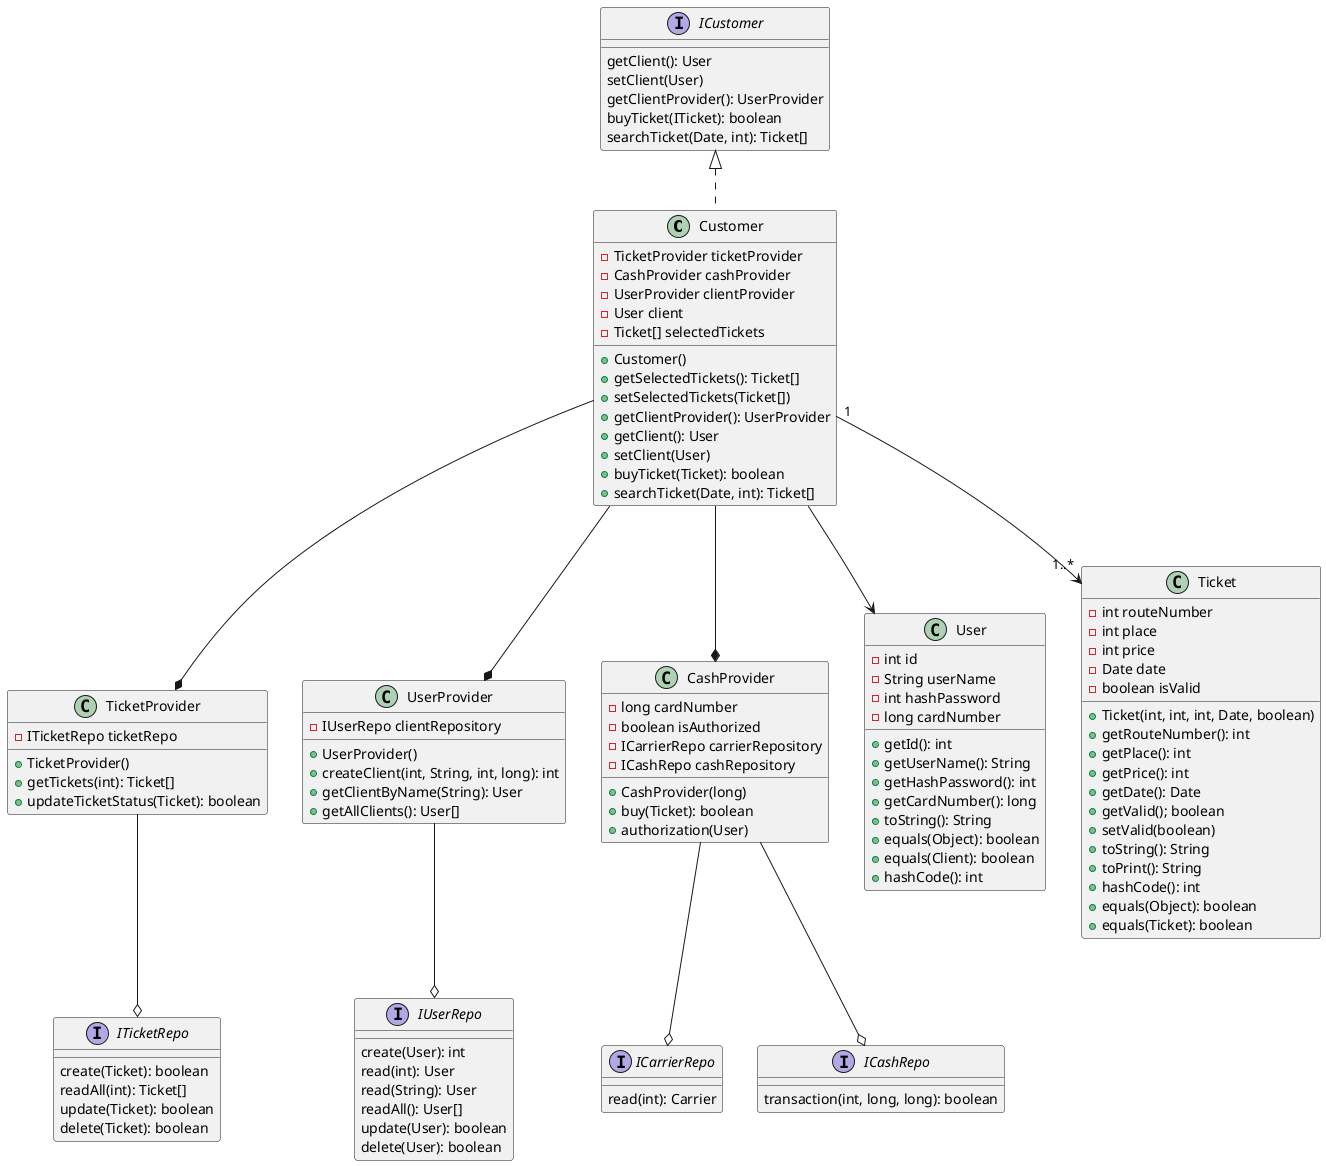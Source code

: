 @startuml
'https://plantuml.com/class-diagram

class Customer implements ICustomer {
    - TicketProvider ticketProvider
    - CashProvider cashProvider
    - UserProvider clientProvider
    - User client
    - Ticket[] selectedTickets

    + Customer()
    + getSelectedTickets(): Ticket[]
    + setSelectedTickets(Ticket[])
    + getClientProvider(): UserProvider
    + getClient(): User
    + setClient(User)
    + buyTicket(Ticket): boolean
    + searchTicket(Date, int): Ticket[]
}

class TicketProvider {
    - ITicketRepo ticketRepo

    + TicketProvider()
    + getTickets(int): Ticket[]
    + updateTicketStatus(Ticket): boolean
}

class UserProvider {
    - IUserRepo clientRepository

    + UserProvider()
    + createClient(int, String, int, long): int
    + getClientByName(String): User
    + getAllClients(): User[]
}

class CashProvider {
    - long cardNumber
    - boolean isAuthorized
    - ICarrierRepo carrierRepository
    - ICashRepo cashRepository

    + CashProvider(long)
    + buy(Ticket): boolean
    + authorization(User)
}

class User {
    - int id
    - String userName
    - int hashPassword
    - long cardNumber

    + getId(): int
    + getUserName(): String
    + getHashPassword(): int
    + getCardNumber(): long
    + toString(): String
    + equals(Object): boolean
    + equals(Client): boolean
    + hashCode(): int
}

class Ticket {
    - int routeNumber
    - int place
    - int price
    - Date date
    - boolean isValid

    + Ticket(int, int, int, Date, boolean)
    + getRouteNumber(): int
    + getPlace(): int
    + getPrice(): int
    + getDate(): Date
    + getValid(); boolean
    + setValid(boolean)
    + toString(): String
    + toPrint(): String
    + hashCode(): int
    + equals(Object): boolean
    + equals(Ticket): boolean
}

interface ICustomer {
    getClient(): User
    setClient(User)
    getClientProvider(): UserProvider
    buyTicket(ITicket): boolean
    searchTicket(Date, int): Ticket[]
}

interface ICarrierRepo {
     read(int): Carrier
}

interface ICashRepo {
    transaction(int, long, long): boolean
}

interface IUserRepo {
    create(User): int
    read(int): User
    read(String): User
    readAll(): User[]
    update(User): boolean
    delete(User): boolean
}

interface ITicketRepo {
    create(Ticket): boolean
    readAll(int): Ticket[]
    update(Ticket): boolean
    delete(Ticket): boolean
}


Customer --* TicketProvider
Customer --* CashProvider
Customer --* UserProvider
Customer --> User
Customer "1" --> "1..*" Ticket

TicketProvider --o ITicketRepo
CashProvider --o ICashRepo
CashProvider --o ICarrierRepo
UserProvider --o IUserRepo

@enduml